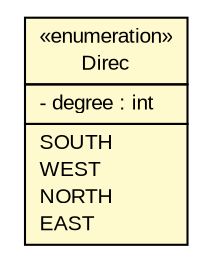 #!/usr/local/bin/dot
#
# Class diagram 
# Generated by UMLGraph version R5_7_2-32-g40b5a6 (http://www.spinellis.gr/umlgraph/)
#

digraph G {
	edge [fontname="arial",fontsize=10,labelfontname="arial",labelfontsize=10];
	node [fontname="arial",fontsize=10,shape=plaintext];
	nodesep=0.25;
	ranksep=0.5;
	// dunGen.Helper.Direc
	c246 [label=<<table title="dunGen.Helper.Direc" border="0" cellborder="1" cellspacing="0" cellpadding="2" port="p" bgcolor="lemonChiffon" href="./Helper.Direc.html" target="_parent">
		<tr><td><table border="0" cellspacing="0" cellpadding="1">
<tr><td align="center" balign="center"> &#171;enumeration&#187; </td></tr>
<tr><td align="center" balign="center"> Direc </td></tr>
		</table></td></tr>
		<tr><td><table border="0" cellspacing="0" cellpadding="1">
<tr><td align="left" balign="left"> - degree : int </td></tr>
		</table></td></tr>
		<tr><td><table border="0" cellspacing="0" cellpadding="1">
<tr><td align="left" balign="left"> SOUTH </td></tr>
<tr><td align="left" balign="left"> WEST </td></tr>
<tr><td align="left" balign="left"> NORTH </td></tr>
<tr><td align="left" balign="left"> EAST </td></tr>
		</table></td></tr>
		</table>>, URL="./Helper.Direc.html", fontname="arial", fontcolor="black", fontsize=10.0];
}

